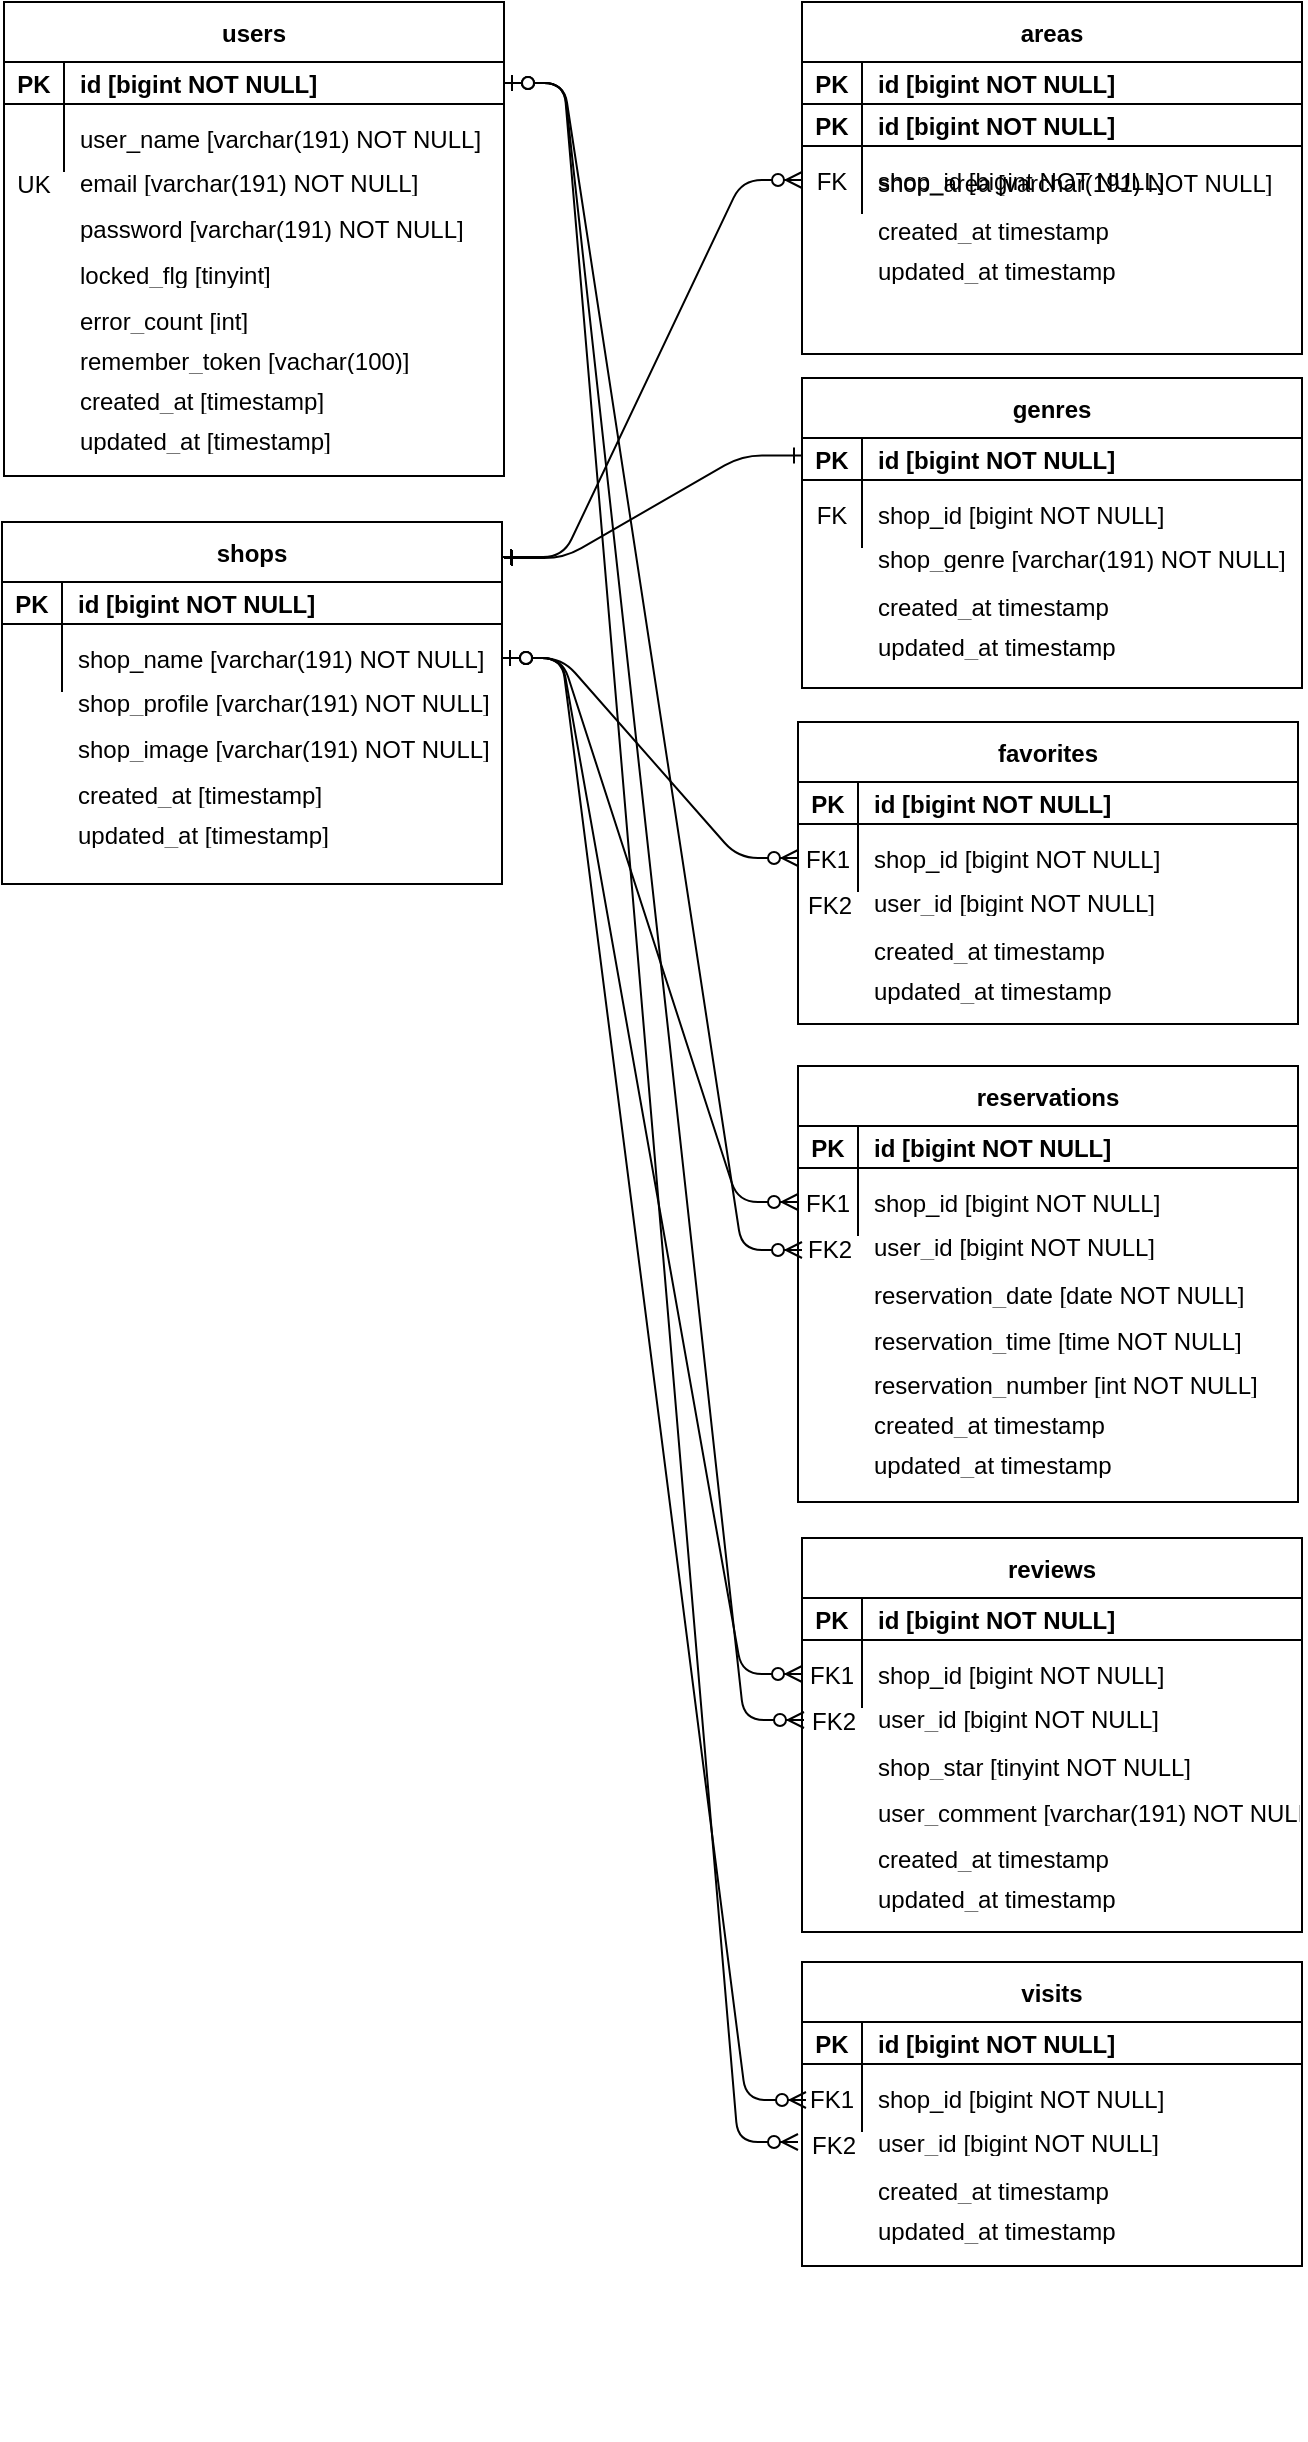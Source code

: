 <mxfile>
    <diagram id="R2lEEEUBdFMjLlhIrx00" name="Page-1">
        <mxGraphModel dx="525" dy="384" grid="0" gridSize="10" guides="1" tooltips="1" connect="1" arrows="1" fold="1" page="1" pageScale="1" pageWidth="850" pageHeight="1100" background="none" math="0" shadow="0" extFonts="Permanent Marker^https://fonts.googleapis.com/css?family=Permanent+Marker">
            <root>
                <mxCell id="0"/>
                <mxCell id="1" parent="0"/>
                <mxCell id="C-vyLk0tnHw3VtMMgP7b-1" value="" style="edgeStyle=entityRelationEdgeStyle;endArrow=ERzeroToMany;startArrow=ERzeroToOne;endFill=1;startFill=1;endSize=6;" parent="1" source="C-vyLk0tnHw3VtMMgP7b-24" edge="1">
                    <mxGeometry width="100" height="100" relative="1" as="geometry">
                        <mxPoint x="340" y="720" as="sourcePoint"/>
                        <mxPoint x="425" y="654" as="targetPoint"/>
                    </mxGeometry>
                </mxCell>
                <mxCell id="14" value="" style="group" parent="1" vertex="1" connectable="0">
                    <mxGeometry x="26" y="30" width="250" height="237" as="geometry"/>
                </mxCell>
                <mxCell id="C-vyLk0tnHw3VtMMgP7b-23" value="users" style="shape=table;startSize=30;container=1;collapsible=1;childLayout=tableLayout;fixedRows=1;rowLines=0;fontStyle=1;align=center;resizeLast=1;" parent="14" vertex="1">
                    <mxGeometry width="250" height="237" as="geometry"/>
                </mxCell>
                <mxCell id="C-vyLk0tnHw3VtMMgP7b-24" value="" style="shape=partialRectangle;collapsible=0;dropTarget=0;pointerEvents=0;fillColor=none;points=[[0,0.5],[1,0.5]];portConstraint=eastwest;top=0;left=0;right=0;bottom=1;fontStyle=2" parent="C-vyLk0tnHw3VtMMgP7b-23" vertex="1">
                    <mxGeometry y="30" width="250" height="21" as="geometry"/>
                </mxCell>
                <mxCell id="C-vyLk0tnHw3VtMMgP7b-25" value="PK" style="shape=partialRectangle;overflow=hidden;connectable=0;fillColor=none;top=0;left=0;bottom=0;right=0;fontStyle=1;" parent="C-vyLk0tnHw3VtMMgP7b-24" vertex="1">
                    <mxGeometry width="30" height="21" as="geometry"/>
                </mxCell>
                <mxCell id="C-vyLk0tnHw3VtMMgP7b-26" value="id [bigint NOT NULL]" style="shape=partialRectangle;overflow=hidden;connectable=0;fillColor=none;top=0;left=0;bottom=0;right=0;align=left;spacingLeft=6;fontStyle=1;" parent="C-vyLk0tnHw3VtMMgP7b-24" vertex="1">
                    <mxGeometry x="30" width="220" height="21" as="geometry"/>
                </mxCell>
                <mxCell id="C-vyLk0tnHw3VtMMgP7b-27" value="" style="shape=partialRectangle;collapsible=0;dropTarget=0;pointerEvents=0;fillColor=none;points=[[0,0.5],[1,0.5]];portConstraint=eastwest;top=0;left=0;right=0;bottom=0;" parent="C-vyLk0tnHw3VtMMgP7b-23" vertex="1">
                    <mxGeometry y="51" width="250" height="34" as="geometry"/>
                </mxCell>
                <mxCell id="C-vyLk0tnHw3VtMMgP7b-28" value="" style="shape=partialRectangle;overflow=hidden;connectable=0;fillColor=none;top=0;left=0;bottom=0;right=0;" parent="C-vyLk0tnHw3VtMMgP7b-27" vertex="1">
                    <mxGeometry width="30" height="34" as="geometry"/>
                </mxCell>
                <mxCell id="C-vyLk0tnHw3VtMMgP7b-29" value="user_name [varchar(191) NOT NULL]" style="shape=partialRectangle;overflow=hidden;connectable=0;fillColor=none;top=0;left=0;bottom=0;right=0;align=left;spacingLeft=6;" parent="C-vyLk0tnHw3VtMMgP7b-27" vertex="1">
                    <mxGeometry x="30" width="220" height="34" as="geometry"/>
                </mxCell>
                <mxCell id="6" value="UK" style="shape=partialRectangle;overflow=hidden;connectable=0;fillColor=none;top=0;left=0;bottom=0;right=0;" parent="14" vertex="1">
                    <mxGeometry y="81" width="30" height="19" as="geometry"/>
                </mxCell>
                <mxCell id="7" value="email [varchar(191) NOT NULL]" style="shape=partialRectangle;overflow=hidden;connectable=0;fillColor=none;top=0;left=0;bottom=0;right=0;align=left;spacingLeft=6;" parent="14" vertex="1">
                    <mxGeometry x="30" y="82" width="220" height="16" as="geometry"/>
                </mxCell>
                <mxCell id="8" value="password [varchar(191) NOT NULL]" style="shape=partialRectangle;overflow=hidden;connectable=0;fillColor=none;top=0;left=0;bottom=0;right=0;align=left;spacingLeft=6;" parent="14" vertex="1">
                    <mxGeometry x="30" y="105" width="220" height="16" as="geometry"/>
                </mxCell>
                <mxCell id="9" value="locked_flg [tinyint]" style="shape=partialRectangle;overflow=hidden;connectable=0;fillColor=none;top=0;left=0;bottom=0;right=0;align=left;spacingLeft=6;" parent="14" vertex="1">
                    <mxGeometry x="30" y="128" width="220" height="16" as="geometry"/>
                </mxCell>
                <mxCell id="10" value="error_count [int]" style="shape=partialRectangle;overflow=hidden;connectable=0;fillColor=none;top=0;left=0;bottom=0;right=0;align=left;spacingLeft=6;" parent="14" vertex="1">
                    <mxGeometry x="30" y="151" width="220" height="16" as="geometry"/>
                </mxCell>
                <mxCell id="11" value="remember_token [vachar(100)]" style="shape=partialRectangle;overflow=hidden;connectable=0;fillColor=none;top=0;left=0;bottom=0;right=0;align=left;spacingLeft=6;" parent="14" vertex="1">
                    <mxGeometry x="30" y="171" width="220" height="16" as="geometry"/>
                </mxCell>
                <mxCell id="12" value="created_at [timestamp]" style="shape=partialRectangle;overflow=hidden;connectable=0;fillColor=none;top=0;left=0;bottom=0;right=0;align=left;spacingLeft=6;" parent="14" vertex="1">
                    <mxGeometry x="30" y="191" width="220" height="16" as="geometry"/>
                </mxCell>
                <mxCell id="13" value="updated_at [timestamp]" style="shape=partialRectangle;overflow=hidden;connectable=0;fillColor=none;top=0;left=0;bottom=0;right=0;align=left;spacingLeft=6;" parent="14" vertex="1">
                    <mxGeometry x="30" y="211" width="220" height="16" as="geometry"/>
                </mxCell>
                <mxCell id="15" value="" style="group" parent="1" vertex="1" connectable="0">
                    <mxGeometry x="25" y="290" width="250" height="237" as="geometry"/>
                </mxCell>
                <mxCell id="16" value="shops" style="shape=table;startSize=30;container=1;collapsible=1;childLayout=tableLayout;fixedRows=1;rowLines=0;fontStyle=1;align=center;resizeLast=1;" parent="15" vertex="1">
                    <mxGeometry width="250" height="181" as="geometry"/>
                </mxCell>
                <mxCell id="17" value="" style="shape=partialRectangle;collapsible=0;dropTarget=0;pointerEvents=0;fillColor=none;points=[[0,0.5],[1,0.5]];portConstraint=eastwest;top=0;left=0;right=0;bottom=1;fontStyle=2" parent="16" vertex="1">
                    <mxGeometry y="30" width="250" height="21" as="geometry"/>
                </mxCell>
                <mxCell id="18" value="PK" style="shape=partialRectangle;overflow=hidden;connectable=0;fillColor=none;top=0;left=0;bottom=0;right=0;fontStyle=1;" parent="17" vertex="1">
                    <mxGeometry width="30" height="21" as="geometry"/>
                </mxCell>
                <mxCell id="19" value="id [bigint NOT NULL]" style="shape=partialRectangle;overflow=hidden;connectable=0;fillColor=none;top=0;left=0;bottom=0;right=0;align=left;spacingLeft=6;fontStyle=1;" parent="17" vertex="1">
                    <mxGeometry x="30" width="220" height="21" as="geometry"/>
                </mxCell>
                <mxCell id="20" value="" style="shape=partialRectangle;collapsible=0;dropTarget=0;pointerEvents=0;fillColor=none;points=[[0,0.5],[1,0.5]];portConstraint=eastwest;top=0;left=0;right=0;bottom=0;" parent="16" vertex="1">
                    <mxGeometry y="51" width="250" height="34" as="geometry"/>
                </mxCell>
                <mxCell id="21" value="" style="shape=partialRectangle;overflow=hidden;connectable=0;fillColor=none;top=0;left=0;bottom=0;right=0;" parent="20" vertex="1">
                    <mxGeometry width="30" height="34" as="geometry"/>
                </mxCell>
                <mxCell id="22" value="shop_name [varchar(191) NOT NULL]" style="shape=partialRectangle;overflow=hidden;connectable=0;fillColor=none;top=0;left=0;bottom=0;right=0;align=left;spacingLeft=6;" parent="20" vertex="1">
                    <mxGeometry x="30" width="220" height="34" as="geometry"/>
                </mxCell>
                <mxCell id="24" value="shop_profile [varchar(191) NOT NULL]" style="shape=partialRectangle;overflow=hidden;connectable=0;fillColor=none;top=0;left=0;bottom=0;right=0;align=left;spacingLeft=6;" parent="15" vertex="1">
                    <mxGeometry x="30" y="82" width="220" height="16" as="geometry"/>
                </mxCell>
                <mxCell id="25" value="shop_image [varchar(191) NOT NULL]" style="shape=partialRectangle;overflow=hidden;connectable=0;fillColor=none;top=0;left=0;bottom=0;right=0;align=left;spacingLeft=6;" parent="15" vertex="1">
                    <mxGeometry x="30" y="105" width="220" height="16" as="geometry"/>
                </mxCell>
                <mxCell id="29" value="created_at [timestamp]" style="shape=partialRectangle;overflow=hidden;connectable=0;fillColor=none;top=0;left=0;bottom=0;right=0;align=left;spacingLeft=6;" parent="15" vertex="1">
                    <mxGeometry x="30" y="128" width="220" height="16" as="geometry"/>
                </mxCell>
                <mxCell id="30" value="updated_at [timestamp]" style="shape=partialRectangle;overflow=hidden;connectable=0;fillColor=none;top=0;left=0;bottom=0;right=0;align=left;spacingLeft=6;" parent="15" vertex="1">
                    <mxGeometry x="30" y="148" width="220" height="16" as="geometry"/>
                </mxCell>
                <mxCell id="31" value="" style="group" parent="1" vertex="1" connectable="0">
                    <mxGeometry x="425" y="30" width="252" height="516" as="geometry"/>
                </mxCell>
                <mxCell id="32" value="areas" style="shape=table;startSize=30;container=1;collapsible=1;childLayout=tableLayout;fixedRows=1;rowLines=0;fontStyle=1;align=center;resizeLast=1;" parent="31" vertex="1">
                    <mxGeometry width="250" height="176" as="geometry"/>
                </mxCell>
                <mxCell id="33" value="" style="shape=partialRectangle;collapsible=0;dropTarget=0;pointerEvents=0;fillColor=none;points=[[0,0.5],[1,0.5]];portConstraint=eastwest;top=0;left=0;right=0;bottom=1;fontStyle=2" parent="32" vertex="1">
                    <mxGeometry y="30" width="250" height="21" as="geometry"/>
                </mxCell>
                <mxCell id="34" value="PK" style="shape=partialRectangle;overflow=hidden;connectable=0;fillColor=none;top=0;left=0;bottom=0;right=0;fontStyle=1;" parent="33" vertex="1">
                    <mxGeometry width="30" height="21" as="geometry"/>
                </mxCell>
                <mxCell id="35" value="id [bigint NOT NULL]" style="shape=partialRectangle;overflow=hidden;connectable=0;fillColor=none;top=0;left=0;bottom=0;right=0;align=left;spacingLeft=6;fontStyle=1;" parent="33" vertex="1">
                    <mxGeometry x="30" width="220" height="21" as="geometry"/>
                </mxCell>
                <mxCell id="139" value="" style="shape=partialRectangle;collapsible=0;dropTarget=0;pointerEvents=0;fillColor=none;points=[[0,0.5],[1,0.5]];portConstraint=eastwest;top=0;left=0;right=0;bottom=1;fontStyle=2" parent="32" vertex="1">
                    <mxGeometry y="51" width="250" height="21" as="geometry"/>
                </mxCell>
                <mxCell id="140" value="PK" style="shape=partialRectangle;overflow=hidden;connectable=0;fillColor=none;top=0;left=0;bottom=0;right=0;fontStyle=1;" parent="139" vertex="1">
                    <mxGeometry width="30" height="21" as="geometry"/>
                </mxCell>
                <mxCell id="141" value="id [bigint NOT NULL]" style="shape=partialRectangle;overflow=hidden;connectable=0;fillColor=none;top=0;left=0;bottom=0;right=0;align=left;spacingLeft=6;fontStyle=1;" parent="139" vertex="1">
                    <mxGeometry x="30" width="220" height="21" as="geometry"/>
                </mxCell>
                <mxCell id="36" value="" style="shape=partialRectangle;collapsible=0;dropTarget=0;pointerEvents=0;fillColor=none;points=[[0,0.5],[1,0.5]];portConstraint=eastwest;top=0;left=0;right=0;bottom=0;" parent="32" vertex="1">
                    <mxGeometry y="72" width="250" height="34" as="geometry"/>
                </mxCell>
                <mxCell id="37" value="FK" style="shape=partialRectangle;overflow=hidden;connectable=0;fillColor=none;top=0;left=0;bottom=0;right=0;" parent="36" vertex="1">
                    <mxGeometry width="30" height="34" as="geometry"/>
                </mxCell>
                <mxCell id="38" value="shop_id [bigint NOT NULL]" style="shape=partialRectangle;overflow=hidden;connectable=0;fillColor=none;top=0;left=0;bottom=0;right=0;align=left;spacingLeft=6;" parent="36" vertex="1">
                    <mxGeometry x="30" width="220" height="34" as="geometry"/>
                </mxCell>
                <mxCell id="39" value="shop_area [varchar(191) NOT NULL]" style="shape=partialRectangle;overflow=hidden;connectable=0;fillColor=none;top=0;left=0;bottom=0;right=0;align=left;spacingLeft=6;" parent="31" vertex="1">
                    <mxGeometry x="30" y="82" width="220" height="16" as="geometry"/>
                </mxCell>
                <mxCell id="41" value="created_at timestamp" style="shape=partialRectangle;overflow=hidden;connectable=0;fillColor=none;top=0;left=0;bottom=0;right=0;align=left;spacingLeft=6;" parent="31" vertex="1">
                    <mxGeometry x="30" y="106" width="220" height="16" as="geometry"/>
                </mxCell>
                <mxCell id="42" value="updated_at timestamp" style="shape=partialRectangle;overflow=hidden;connectable=0;fillColor=none;top=0;left=0;bottom=0;right=0;align=left;spacingLeft=6;" parent="31" vertex="1">
                    <mxGeometry x="30" y="126" width="220" height="16" as="geometry"/>
                </mxCell>
                <mxCell id="44" value="" style="group" parent="31" vertex="1" connectable="0">
                    <mxGeometry y="188" width="250" height="328" as="geometry"/>
                </mxCell>
                <mxCell id="45" value="genres" style="shape=table;startSize=30;container=1;collapsible=1;childLayout=tableLayout;fixedRows=1;rowLines=0;fontStyle=1;align=center;resizeLast=1;" parent="44" vertex="1">
                    <mxGeometry width="250" height="155" as="geometry"/>
                </mxCell>
                <mxCell id="46" value="" style="shape=partialRectangle;collapsible=0;dropTarget=0;pointerEvents=0;fillColor=none;points=[[0,0.5],[1,0.5]];portConstraint=eastwest;top=0;left=0;right=0;bottom=1;fontStyle=2" parent="45" vertex="1">
                    <mxGeometry y="30" width="250" height="21" as="geometry"/>
                </mxCell>
                <mxCell id="47" value="PK" style="shape=partialRectangle;overflow=hidden;connectable=0;fillColor=none;top=0;left=0;bottom=0;right=0;fontStyle=1;" parent="46" vertex="1">
                    <mxGeometry width="30" height="21" as="geometry"/>
                </mxCell>
                <mxCell id="48" value="id [bigint NOT NULL]" style="shape=partialRectangle;overflow=hidden;connectable=0;fillColor=none;top=0;left=0;bottom=0;right=0;align=left;spacingLeft=6;fontStyle=1;" parent="46" vertex="1">
                    <mxGeometry x="30" width="220" height="21" as="geometry"/>
                </mxCell>
                <mxCell id="49" value="" style="shape=partialRectangle;collapsible=0;dropTarget=0;pointerEvents=0;fillColor=none;points=[[0,0.5],[1,0.5]];portConstraint=eastwest;top=0;left=0;right=0;bottom=0;" parent="45" vertex="1">
                    <mxGeometry y="51" width="250" height="34" as="geometry"/>
                </mxCell>
                <mxCell id="50" value="FK" style="shape=partialRectangle;overflow=hidden;connectable=0;fillColor=none;top=0;left=0;bottom=0;right=0;" parent="49" vertex="1">
                    <mxGeometry width="30" height="34" as="geometry"/>
                </mxCell>
                <mxCell id="51" value="shop_id [bigint NOT NULL]" style="shape=partialRectangle;overflow=hidden;connectable=0;fillColor=none;top=0;left=0;bottom=0;right=0;align=left;spacingLeft=6;" parent="49" vertex="1">
                    <mxGeometry x="30" width="220" height="34" as="geometry"/>
                </mxCell>
                <mxCell id="52" value="shop_genre [varchar(191) NOT NULL]" style="shape=partialRectangle;overflow=hidden;connectable=0;fillColor=none;top=0;left=0;bottom=0;right=0;align=left;spacingLeft=6;" parent="44" vertex="1">
                    <mxGeometry x="30" y="82" width="220" height="16" as="geometry"/>
                </mxCell>
                <mxCell id="53" value="created_at timestamp" style="shape=partialRectangle;overflow=hidden;connectable=0;fillColor=none;top=0;left=0;bottom=0;right=0;align=left;spacingLeft=6;" parent="44" vertex="1">
                    <mxGeometry x="30" y="106" width="220" height="16" as="geometry"/>
                </mxCell>
                <mxCell id="54" value="updated_at timestamp" style="shape=partialRectangle;overflow=hidden;connectable=0;fillColor=none;top=0;left=0;bottom=0;right=0;align=left;spacingLeft=6;" parent="44" vertex="1">
                    <mxGeometry x="30" y="126" width="220" height="16" as="geometry"/>
                </mxCell>
                <mxCell id="134" value="" style="group" parent="44" vertex="1" connectable="0">
                    <mxGeometry x="-2" y="172" width="250" height="156" as="geometry"/>
                </mxCell>
                <mxCell id="56" value="favorites" style="shape=table;startSize=30;container=1;collapsible=1;childLayout=tableLayout;fixedRows=1;rowLines=0;fontStyle=1;align=center;resizeLast=1;" parent="134" vertex="1">
                    <mxGeometry width="250" height="151" as="geometry"/>
                </mxCell>
                <mxCell id="57" value="" style="shape=partialRectangle;collapsible=0;dropTarget=0;pointerEvents=0;fillColor=none;points=[[0,0.5],[1,0.5]];portConstraint=eastwest;top=0;left=0;right=0;bottom=1;fontStyle=2" parent="56" vertex="1">
                    <mxGeometry y="30" width="250" height="21" as="geometry"/>
                </mxCell>
                <mxCell id="58" value="PK" style="shape=partialRectangle;overflow=hidden;connectable=0;fillColor=none;top=0;left=0;bottom=0;right=0;fontStyle=1;" parent="57" vertex="1">
                    <mxGeometry width="30" height="21" as="geometry"/>
                </mxCell>
                <mxCell id="59" value="id [bigint NOT NULL]" style="shape=partialRectangle;overflow=hidden;connectable=0;fillColor=none;top=0;left=0;bottom=0;right=0;align=left;spacingLeft=6;fontStyle=1;" parent="57" vertex="1">
                    <mxGeometry x="30" width="220" height="21" as="geometry"/>
                </mxCell>
                <mxCell id="60" value="" style="shape=partialRectangle;collapsible=0;dropTarget=0;pointerEvents=0;fillColor=none;points=[[0,0.5],[1,0.5]];portConstraint=eastwest;top=0;left=0;right=0;bottom=0;" parent="56" vertex="1">
                    <mxGeometry y="51" width="250" height="34" as="geometry"/>
                </mxCell>
                <mxCell id="61" value="FK1" style="shape=partialRectangle;overflow=hidden;connectable=0;fillColor=none;top=0;left=0;bottom=0;right=0;" parent="60" vertex="1">
                    <mxGeometry width="30" height="34" as="geometry"/>
                </mxCell>
                <mxCell id="62" value="shop_id [bigint NOT NULL]" style="shape=partialRectangle;overflow=hidden;connectable=0;fillColor=none;top=0;left=0;bottom=0;right=0;align=left;spacingLeft=6;" parent="60" vertex="1">
                    <mxGeometry x="30" width="220" height="34" as="geometry"/>
                </mxCell>
                <mxCell id="63" value="user_id [bigint NOT NULL]" style="shape=partialRectangle;overflow=hidden;connectable=0;fillColor=none;top=0;left=0;bottom=0;right=0;align=left;spacingLeft=6;" parent="134" vertex="1">
                    <mxGeometry x="30" y="82" width="220" height="16" as="geometry"/>
                </mxCell>
                <mxCell id="64" value="created_at timestamp" style="shape=partialRectangle;overflow=hidden;connectable=0;fillColor=none;top=0;left=0;bottom=0;right=0;align=left;spacingLeft=6;" parent="134" vertex="1">
                    <mxGeometry x="30" y="106" width="220" height="16" as="geometry"/>
                </mxCell>
                <mxCell id="65" value="updated_at timestamp" style="shape=partialRectangle;overflow=hidden;connectable=0;fillColor=none;top=0;left=0;bottom=0;right=0;align=left;spacingLeft=6;" parent="134" vertex="1">
                    <mxGeometry x="30" y="126" width="220" height="16" as="geometry"/>
                </mxCell>
                <mxCell id="68" value="FK2" style="shape=partialRectangle;overflow=hidden;connectable=0;fillColor=none;top=0;left=0;bottom=0;right=0;" parent="134" vertex="1">
                    <mxGeometry x="1" y="63" width="30" height="56" as="geometry"/>
                </mxCell>
                <mxCell id="81" value="" style="group" parent="1" vertex="1" connectable="0">
                    <mxGeometry x="423" y="562" width="250" height="239" as="geometry"/>
                </mxCell>
                <mxCell id="82" value="" style="group" parent="81" vertex="1" connectable="0">
                    <mxGeometry width="250" height="239" as="geometry"/>
                </mxCell>
                <mxCell id="83" value="reservations" style="shape=table;startSize=30;container=1;collapsible=1;childLayout=tableLayout;fixedRows=1;rowLines=0;fontStyle=1;align=center;resizeLast=1;" parent="82" vertex="1">
                    <mxGeometry width="250" height="218" as="geometry"/>
                </mxCell>
                <mxCell id="84" value="" style="shape=partialRectangle;collapsible=0;dropTarget=0;pointerEvents=0;fillColor=none;points=[[0,0.5],[1,0.5]];portConstraint=eastwest;top=0;left=0;right=0;bottom=1;fontStyle=2" parent="83" vertex="1">
                    <mxGeometry y="30" width="250" height="21" as="geometry"/>
                </mxCell>
                <mxCell id="85" value="PK" style="shape=partialRectangle;overflow=hidden;connectable=0;fillColor=none;top=0;left=0;bottom=0;right=0;fontStyle=1;" parent="84" vertex="1">
                    <mxGeometry width="30" height="21" as="geometry"/>
                </mxCell>
                <mxCell id="86" value="id [bigint NOT NULL]" style="shape=partialRectangle;overflow=hidden;connectable=0;fillColor=none;top=0;left=0;bottom=0;right=0;align=left;spacingLeft=6;fontStyle=1;" parent="84" vertex="1">
                    <mxGeometry x="30" width="220" height="21" as="geometry"/>
                </mxCell>
                <mxCell id="87" value="" style="shape=partialRectangle;collapsible=0;dropTarget=0;pointerEvents=0;fillColor=none;points=[[0,0.5],[1,0.5]];portConstraint=eastwest;top=0;left=0;right=0;bottom=0;" parent="83" vertex="1">
                    <mxGeometry y="51" width="250" height="34" as="geometry"/>
                </mxCell>
                <mxCell id="88" value="FK1" style="shape=partialRectangle;overflow=hidden;connectable=0;fillColor=none;top=0;left=0;bottom=0;right=0;" parent="87" vertex="1">
                    <mxGeometry width="30" height="34" as="geometry"/>
                </mxCell>
                <mxCell id="89" value="shop_id [bigint NOT NULL]" style="shape=partialRectangle;overflow=hidden;connectable=0;fillColor=none;top=0;left=0;bottom=0;right=0;align=left;spacingLeft=6;" parent="87" vertex="1">
                    <mxGeometry x="30" width="220" height="34" as="geometry"/>
                </mxCell>
                <mxCell id="90" value="user_id [bigint NOT NULL]" style="shape=partialRectangle;overflow=hidden;connectable=0;fillColor=none;top=0;left=0;bottom=0;right=0;align=left;spacingLeft=6;" parent="82" vertex="1">
                    <mxGeometry x="30" y="82" width="220" height="16" as="geometry"/>
                </mxCell>
                <mxCell id="91" value="created_at timestamp" style="shape=partialRectangle;overflow=hidden;connectable=0;fillColor=none;top=0;left=0;bottom=0;right=0;align=left;spacingLeft=6;" parent="82" vertex="1">
                    <mxGeometry x="30" y="171" width="220" height="16" as="geometry"/>
                </mxCell>
                <mxCell id="92" value="updated_at timestamp" style="shape=partialRectangle;overflow=hidden;connectable=0;fillColor=none;top=0;left=0;bottom=0;right=0;align=left;spacingLeft=6;" parent="82" vertex="1">
                    <mxGeometry x="30" y="191" width="220" height="16" as="geometry"/>
                </mxCell>
                <mxCell id="94" value="reservation_date [date NOT NULL]" style="shape=partialRectangle;overflow=hidden;connectable=0;fillColor=none;top=0;left=0;bottom=0;right=0;align=left;spacingLeft=6;" parent="82" vertex="1">
                    <mxGeometry x="30" y="106" width="220" height="16" as="geometry"/>
                </mxCell>
                <mxCell id="95" value="reservation_time [time NOT NULL]" style="shape=partialRectangle;overflow=hidden;connectable=0;fillColor=none;top=0;left=0;bottom=0;right=0;align=left;spacingLeft=6;" parent="82" vertex="1">
                    <mxGeometry x="30" y="129" width="220" height="16" as="geometry"/>
                </mxCell>
                <mxCell id="96" value="reservation_number [int NOT NULL]" style="shape=partialRectangle;overflow=hidden;connectable=0;fillColor=none;top=0;left=0;bottom=0;right=0;align=left;spacingLeft=6;" parent="82" vertex="1">
                    <mxGeometry x="30" y="151" width="220" height="16" as="geometry"/>
                </mxCell>
                <mxCell id="93" value="FK2" style="shape=partialRectangle;overflow=hidden;connectable=0;fillColor=none;top=0;left=0;bottom=0;right=0;" parent="81" vertex="1">
                    <mxGeometry x="1" y="74" width="30" height="34" as="geometry"/>
                </mxCell>
                <mxCell id="97" value="" style="group" parent="1" vertex="1" connectable="0">
                    <mxGeometry x="425" y="798" width="250" height="451" as="geometry"/>
                </mxCell>
                <mxCell id="98" value="" style="group" parent="97" vertex="1" connectable="0">
                    <mxGeometry width="250" height="451" as="geometry"/>
                </mxCell>
                <mxCell id="99" value="reviews" style="shape=table;startSize=30;container=1;collapsible=1;childLayout=tableLayout;fixedRows=1;rowLines=0;fontStyle=1;align=center;resizeLast=1;" parent="98" vertex="1">
                    <mxGeometry width="250" height="197" as="geometry"/>
                </mxCell>
                <mxCell id="100" value="" style="shape=partialRectangle;collapsible=0;dropTarget=0;pointerEvents=0;fillColor=none;points=[[0,0.5],[1,0.5]];portConstraint=eastwest;top=0;left=0;right=0;bottom=1;fontStyle=2" parent="99" vertex="1">
                    <mxGeometry y="30" width="250" height="21" as="geometry"/>
                </mxCell>
                <mxCell id="101" value="PK" style="shape=partialRectangle;overflow=hidden;connectable=0;fillColor=none;top=0;left=0;bottom=0;right=0;fontStyle=1;" parent="100" vertex="1">
                    <mxGeometry width="30" height="21" as="geometry"/>
                </mxCell>
                <mxCell id="102" value="id [bigint NOT NULL]" style="shape=partialRectangle;overflow=hidden;connectable=0;fillColor=none;top=0;left=0;bottom=0;right=0;align=left;spacingLeft=6;fontStyle=1;" parent="100" vertex="1">
                    <mxGeometry x="30" width="220" height="21" as="geometry"/>
                </mxCell>
                <mxCell id="103" value="" style="shape=partialRectangle;collapsible=0;dropTarget=0;pointerEvents=0;fillColor=none;points=[[0,0.5],[1,0.5]];portConstraint=eastwest;top=0;left=0;right=0;bottom=0;" parent="99" vertex="1">
                    <mxGeometry y="51" width="250" height="34" as="geometry"/>
                </mxCell>
                <mxCell id="104" value="FK1" style="shape=partialRectangle;overflow=hidden;connectable=0;fillColor=none;top=0;left=0;bottom=0;right=0;" parent="103" vertex="1">
                    <mxGeometry width="30" height="34" as="geometry"/>
                </mxCell>
                <mxCell id="105" value="shop_id [bigint NOT NULL]" style="shape=partialRectangle;overflow=hidden;connectable=0;fillColor=none;top=0;left=0;bottom=0;right=0;align=left;spacingLeft=6;" parent="103" vertex="1">
                    <mxGeometry x="30" width="220" height="34" as="geometry"/>
                </mxCell>
                <mxCell id="106" value="user_id [bigint NOT NULL]" style="shape=partialRectangle;overflow=hidden;connectable=0;fillColor=none;top=0;left=0;bottom=0;right=0;align=left;spacingLeft=6;" parent="98" vertex="1">
                    <mxGeometry x="30" y="82" width="220" height="16" as="geometry"/>
                </mxCell>
                <mxCell id="107" value="created_at timestamp" style="shape=partialRectangle;overflow=hidden;connectable=0;fillColor=none;top=0;left=0;bottom=0;right=0;align=left;spacingLeft=6;" parent="98" vertex="1">
                    <mxGeometry x="30" y="152" width="220" height="16" as="geometry"/>
                </mxCell>
                <mxCell id="108" value="updated_at timestamp" style="shape=partialRectangle;overflow=hidden;connectable=0;fillColor=none;top=0;left=0;bottom=0;right=0;align=left;spacingLeft=6;" parent="98" vertex="1">
                    <mxGeometry x="30" y="172" width="220" height="16" as="geometry"/>
                </mxCell>
                <mxCell id="109" value="shop_star [tinyint NOT NULL]" style="shape=partialRectangle;overflow=hidden;connectable=0;fillColor=none;top=0;left=0;bottom=0;right=0;align=left;spacingLeft=6;" parent="98" vertex="1">
                    <mxGeometry x="30" y="106" width="220" height="16" as="geometry"/>
                </mxCell>
                <mxCell id="110" value="user_comment [varchar(191) NOT NULL]" style="shape=partialRectangle;overflow=hidden;connectable=0;fillColor=none;top=0;left=0;bottom=0;right=0;align=left;spacingLeft=6;" parent="98" vertex="1">
                    <mxGeometry x="30" y="129" width="220" height="16" as="geometry"/>
                </mxCell>
                <mxCell id="115" value="" style="group" parent="98" vertex="1" connectable="0">
                    <mxGeometry y="212" width="250" height="239" as="geometry"/>
                </mxCell>
                <mxCell id="116" value="" style="group" parent="115" vertex="1" connectable="0">
                    <mxGeometry width="250" height="239" as="geometry"/>
                </mxCell>
                <mxCell id="136" value="" style="group" parent="116" vertex="1" connectable="0">
                    <mxGeometry width="250" height="152" as="geometry"/>
                </mxCell>
                <mxCell id="117" value="visits" style="shape=table;startSize=30;container=1;collapsible=1;childLayout=tableLayout;fixedRows=1;rowLines=0;fontStyle=1;align=center;resizeLast=1;" parent="136" vertex="1">
                    <mxGeometry width="250" height="152" as="geometry"/>
                </mxCell>
                <mxCell id="118" value="" style="shape=partialRectangle;collapsible=0;dropTarget=0;pointerEvents=0;fillColor=none;points=[[0,0.5],[1,0.5]];portConstraint=eastwest;top=0;left=0;right=0;bottom=1;fontStyle=2" parent="117" vertex="1">
                    <mxGeometry y="30" width="250" height="21" as="geometry"/>
                </mxCell>
                <mxCell id="119" value="PK" style="shape=partialRectangle;overflow=hidden;connectable=0;fillColor=none;top=0;left=0;bottom=0;right=0;fontStyle=1;" parent="118" vertex="1">
                    <mxGeometry width="30" height="21" as="geometry"/>
                </mxCell>
                <mxCell id="120" value="id [bigint NOT NULL]" style="shape=partialRectangle;overflow=hidden;connectable=0;fillColor=none;top=0;left=0;bottom=0;right=0;align=left;spacingLeft=6;fontStyle=1;" parent="118" vertex="1">
                    <mxGeometry x="30" width="220" height="21" as="geometry"/>
                </mxCell>
                <mxCell id="121" value="" style="shape=partialRectangle;collapsible=0;dropTarget=0;pointerEvents=0;fillColor=none;points=[[0,0.5],[1,0.5]];portConstraint=eastwest;top=0;left=0;right=0;bottom=0;" parent="117" vertex="1">
                    <mxGeometry y="51" width="250" height="34" as="geometry"/>
                </mxCell>
                <mxCell id="122" value="FK1" style="shape=partialRectangle;overflow=hidden;connectable=0;fillColor=none;top=0;left=0;bottom=0;right=0;" parent="121" vertex="1">
                    <mxGeometry width="30" height="34" as="geometry"/>
                </mxCell>
                <mxCell id="123" value="shop_id [bigint NOT NULL]" style="shape=partialRectangle;overflow=hidden;connectable=0;fillColor=none;top=0;left=0;bottom=0;right=0;align=left;spacingLeft=6;" parent="121" vertex="1">
                    <mxGeometry x="30" width="220" height="34" as="geometry"/>
                </mxCell>
                <mxCell id="124" value="user_id [bigint NOT NULL]" style="shape=partialRectangle;overflow=hidden;connectable=0;fillColor=none;top=0;left=0;bottom=0;right=0;align=left;spacingLeft=6;" parent="136" vertex="1">
                    <mxGeometry x="30" y="82" width="220" height="16" as="geometry"/>
                </mxCell>
                <mxCell id="125" value="created_at timestamp" style="shape=partialRectangle;overflow=hidden;connectable=0;fillColor=none;top=0;left=0;bottom=0;right=0;align=left;spacingLeft=6;" parent="136" vertex="1">
                    <mxGeometry x="30" y="106" width="220" height="16" as="geometry"/>
                </mxCell>
                <mxCell id="126" value="updated_at timestamp" style="shape=partialRectangle;overflow=hidden;connectable=0;fillColor=none;top=0;left=0;bottom=0;right=0;align=left;spacingLeft=6;" parent="136" vertex="1">
                    <mxGeometry x="30" y="126" width="220" height="16" as="geometry"/>
                </mxCell>
                <mxCell id="129" value="FK2" style="shape=partialRectangle;overflow=hidden;connectable=0;fillColor=none;top=0;left=0;bottom=0;right=0;" parent="115" vertex="1">
                    <mxGeometry x="1" y="74" width="30" height="34" as="geometry"/>
                </mxCell>
                <mxCell id="112" value="FK2" style="shape=partialRectangle;overflow=hidden;connectable=0;fillColor=none;top=0;left=0;bottom=0;right=0;" parent="97" vertex="1">
                    <mxGeometry x="1" y="74" width="30" height="34" as="geometry"/>
                </mxCell>
                <mxCell id="131" value="" style="edgeStyle=entityRelationEdgeStyle;endArrow=ERzeroToMany;startArrow=ERone;endFill=1;startFill=0;endSize=6;exitX=1.002;exitY=0.097;exitDx=0;exitDy=0;exitPerimeter=0;entryX=0;entryY=0.5;entryDx=0;entryDy=0;" parent="1" source="16" target="36" edge="1">
                    <mxGeometry width="100" height="100" relative="1" as="geometry">
                        <mxPoint x="286" y="80.5" as="sourcePoint"/>
                        <mxPoint x="460" y="882" as="targetPoint"/>
                    </mxGeometry>
                </mxCell>
                <mxCell id="132" value="" style="edgeStyle=entityRelationEdgeStyle;endArrow=ERone;startArrow=ERone;endFill=0;startFill=0;endSize=6;entryX=0;entryY=0.25;entryDx=0;entryDy=0;" parent="1" target="45" edge="1">
                    <mxGeometry width="100" height="100" relative="1" as="geometry">
                        <mxPoint x="276" y="308" as="sourcePoint"/>
                        <mxPoint x="435" y="108" as="targetPoint"/>
                    </mxGeometry>
                </mxCell>
                <mxCell id="133" value="" style="edgeStyle=entityRelationEdgeStyle;endArrow=ERzeroToMany;startArrow=ERzeroToOne;endFill=1;startFill=1;endSize=6;entryX=0;entryY=0.5;entryDx=0;entryDy=0;exitX=1;exitY=0.5;exitDx=0;exitDy=0;" parent="1" source="20" target="60" edge="1">
                    <mxGeometry width="100" height="100" relative="1" as="geometry">
                        <mxPoint x="277" y="329" as="sourcePoint"/>
                        <mxPoint x="418" y="419" as="targetPoint"/>
                    </mxGeometry>
                </mxCell>
                <mxCell id="135" value="" style="edgeStyle=entityRelationEdgeStyle;endArrow=ERzeroToMany;startArrow=ERzeroToOne;endFill=1;startFill=1;endSize=6;entryX=0;entryY=0.5;entryDx=0;entryDy=0;exitX=1;exitY=0.5;exitDx=0;exitDy=0;" parent="1" source="20" target="87" edge="1">
                    <mxGeometry width="100" height="100" relative="1" as="geometry">
                        <mxPoint x="276" y="327" as="sourcePoint"/>
                        <mxPoint x="433" y="468" as="targetPoint"/>
                    </mxGeometry>
                </mxCell>
                <mxCell id="137" value="" style="edgeStyle=entityRelationEdgeStyle;endArrow=ERzeroToMany;startArrow=ERzeroToOne;endFill=1;startFill=1;endSize=6;exitX=1;exitY=0.5;exitDx=0;exitDy=0;" parent="1" source="C-vyLk0tnHw3VtMMgP7b-24" edge="1">
                    <mxGeometry width="100" height="100" relative="1" as="geometry">
                        <mxPoint x="286" y="80.5" as="sourcePoint"/>
                        <mxPoint x="426" y="889" as="targetPoint"/>
                    </mxGeometry>
                </mxCell>
                <mxCell id="138" value="" style="edgeStyle=entityRelationEdgeStyle;endArrow=ERzeroToMany;startArrow=ERzeroToOne;endFill=1;startFill=1;endSize=6;exitX=1;exitY=0.5;exitDx=0;exitDy=0;" parent="1" source="C-vyLk0tnHw3VtMMgP7b-24" edge="1">
                    <mxGeometry width="100" height="100" relative="1" as="geometry">
                        <mxPoint x="279" y="81" as="sourcePoint"/>
                        <mxPoint x="423" y="1100" as="targetPoint"/>
                    </mxGeometry>
                </mxCell>
                <mxCell id="142" value="" style="edgeStyle=entityRelationEdgeStyle;endArrow=ERzeroToMany;startArrow=ERzeroToOne;endFill=1;startFill=1;endSize=6;entryX=0;entryY=0.5;entryDx=0;entryDy=0;exitX=1;exitY=0.5;exitDx=0;exitDy=0;" parent="1" source="20" target="103" edge="1">
                    <mxGeometry width="100" height="100" relative="1" as="geometry">
                        <mxPoint x="286" y="362" as="sourcePoint"/>
                        <mxPoint x="433" y="640" as="targetPoint"/>
                    </mxGeometry>
                </mxCell>
                <mxCell id="143" value="" style="edgeStyle=entityRelationEdgeStyle;endArrow=ERzeroToMany;startArrow=ERzeroToOne;endFill=1;startFill=1;endSize=6;exitX=1;exitY=0.5;exitDx=0;exitDy=0;" parent="1" source="20" edge="1">
                    <mxGeometry width="100" height="100" relative="1" as="geometry">
                        <mxPoint x="285" y="368" as="sourcePoint"/>
                        <mxPoint x="427" y="1079" as="targetPoint"/>
                    </mxGeometry>
                </mxCell>
            </root>
        </mxGraphModel>
    </diagram>
</mxfile>